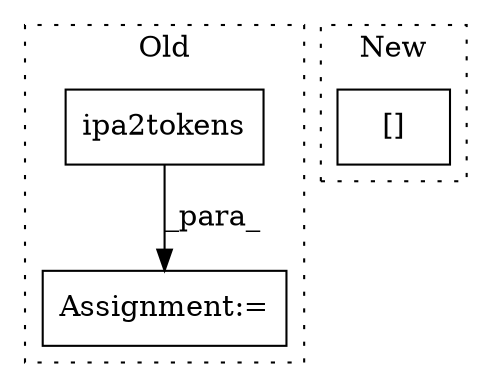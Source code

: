 digraph G {
subgraph cluster0 {
1 [label="ipa2tokens" a="32" s="1110,1128" l="11,1" shape="box"];
3 [label="Assignment:=" a="7" s="1109" l="1" shape="box"];
label = "Old";
style="dotted";
}
subgraph cluster1 {
2 [label="[]" a="2" s="833,836" l="2,1" shape="box"];
label = "New";
style="dotted";
}
1 -> 3 [label="_para_"];
}